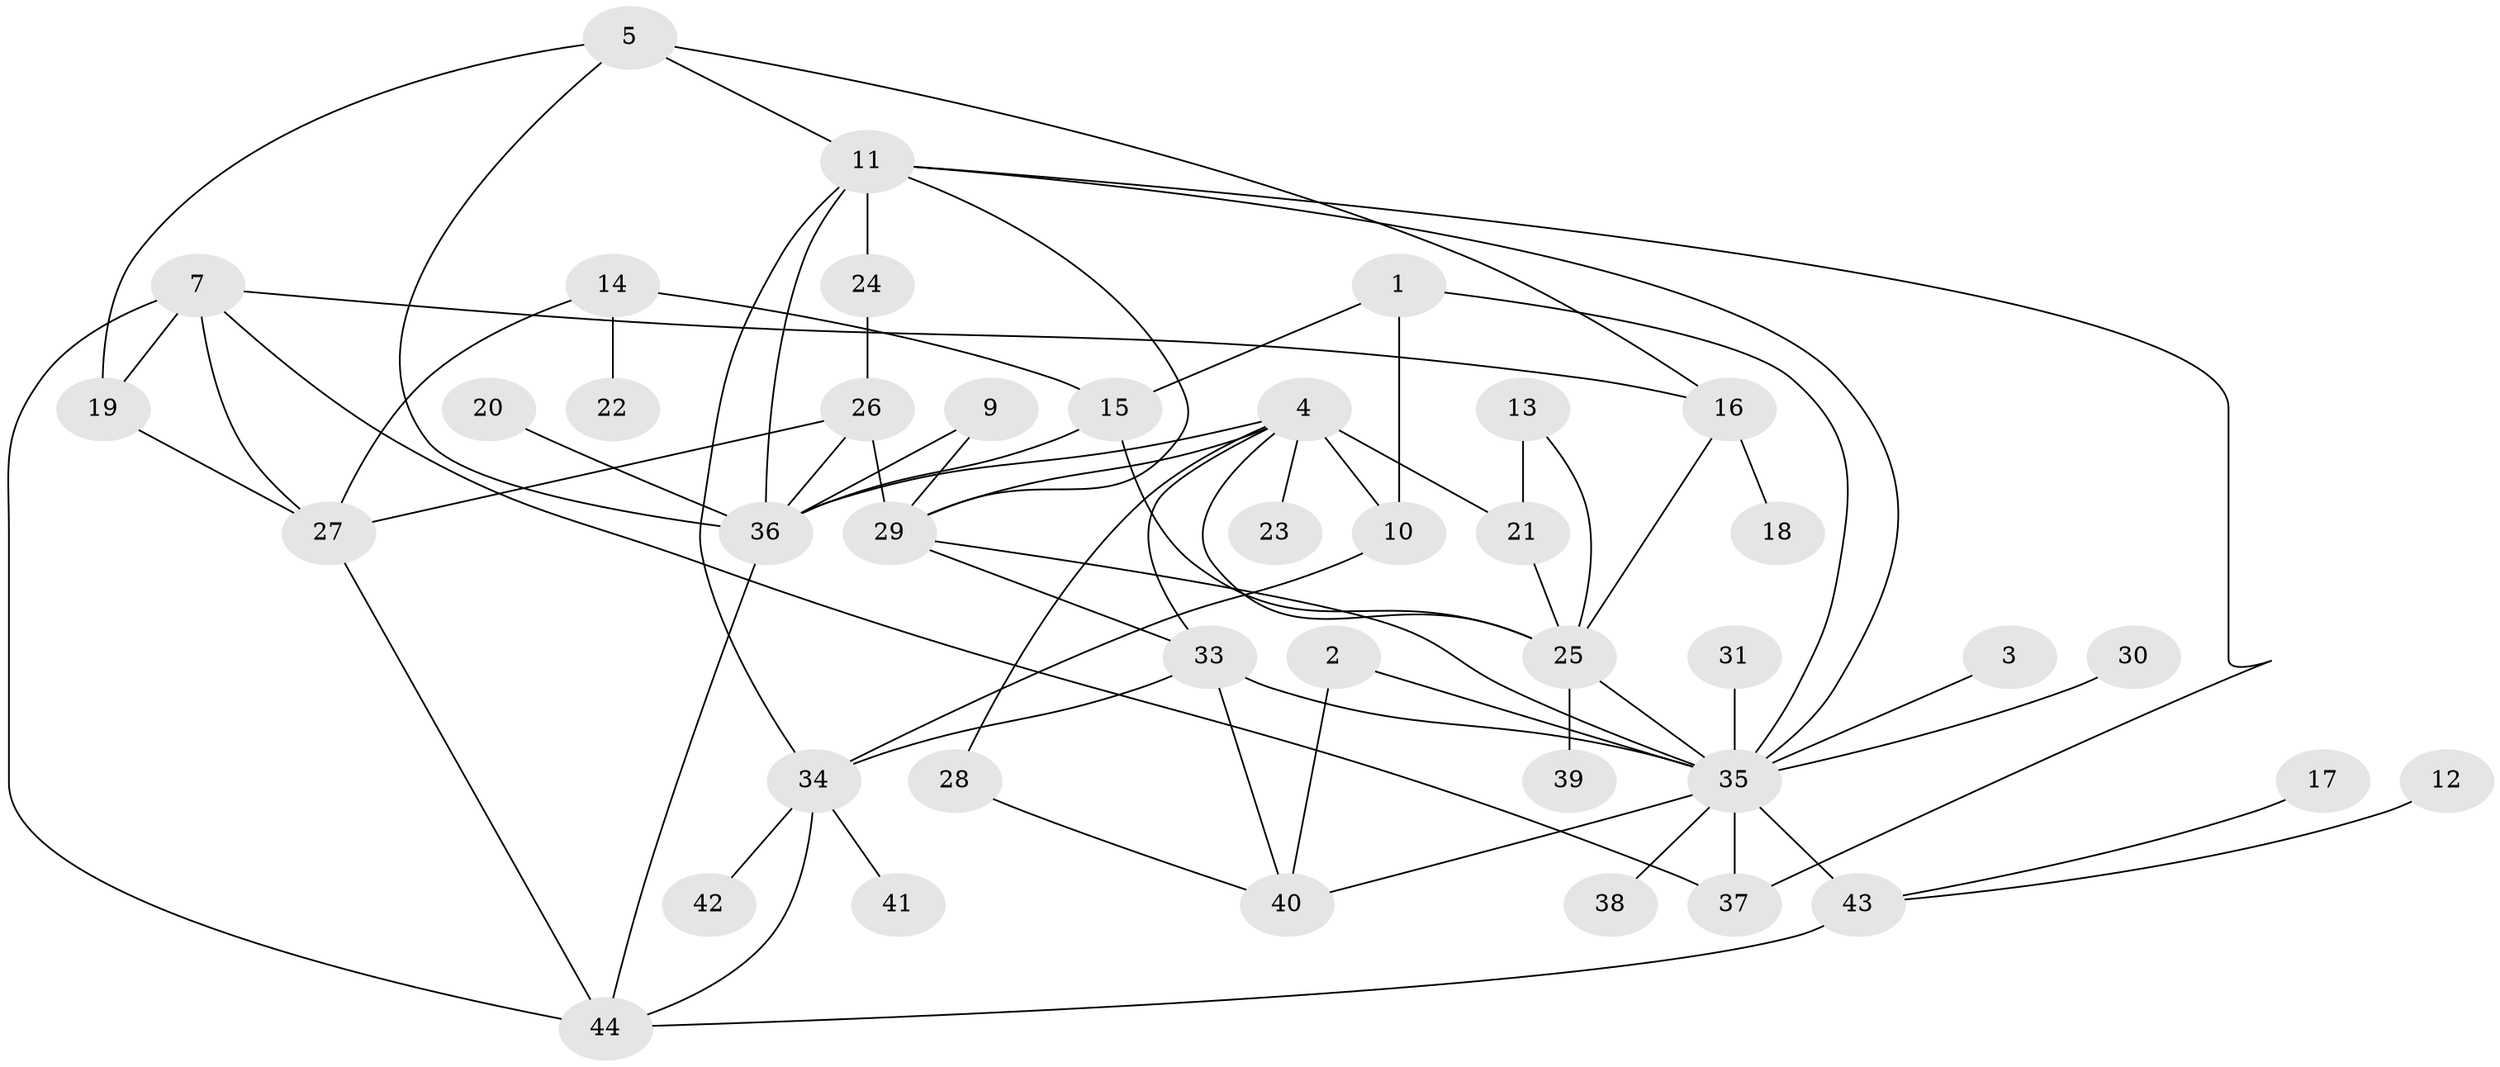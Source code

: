 // original degree distribution, {4: 0.12643678160919541, 5: 0.08045977011494253, 3: 0.21839080459770116, 1: 0.25287356321839083, 2: 0.2413793103448276, 0: 0.022988505747126436, 6: 0.05747126436781609}
// Generated by graph-tools (version 1.1) at 2025/25/03/09/25 03:25:13]
// undirected, 41 vertices, 70 edges
graph export_dot {
graph [start="1"]
  node [color=gray90,style=filled];
  1;
  2;
  3;
  4;
  5;
  7;
  9;
  10;
  11;
  12;
  13;
  14;
  15;
  16;
  17;
  18;
  19;
  20;
  21;
  22;
  23;
  24;
  25;
  26;
  27;
  28;
  29;
  30;
  31;
  33;
  34;
  35;
  36;
  37;
  38;
  39;
  40;
  41;
  42;
  43;
  44;
  1 -- 10 [weight=1.0];
  1 -- 15 [weight=1.0];
  1 -- 35 [weight=1.0];
  2 -- 35 [weight=1.0];
  2 -- 40 [weight=1.0];
  3 -- 35 [weight=1.0];
  4 -- 10 [weight=1.0];
  4 -- 21 [weight=1.0];
  4 -- 23 [weight=1.0];
  4 -- 25 [weight=1.0];
  4 -- 28 [weight=1.0];
  4 -- 29 [weight=1.0];
  4 -- 33 [weight=1.0];
  4 -- 36 [weight=1.0];
  5 -- 11 [weight=1.0];
  5 -- 16 [weight=1.0];
  5 -- 19 [weight=1.0];
  5 -- 36 [weight=1.0];
  7 -- 16 [weight=1.0];
  7 -- 19 [weight=1.0];
  7 -- 27 [weight=1.0];
  7 -- 37 [weight=1.0];
  7 -- 44 [weight=1.0];
  9 -- 29 [weight=1.0];
  9 -- 36 [weight=1.0];
  10 -- 34 [weight=1.0];
  11 -- 24 [weight=1.0];
  11 -- 29 [weight=1.0];
  11 -- 34 [weight=1.0];
  11 -- 35 [weight=1.0];
  11 -- 36 [weight=1.0];
  11 -- 37 [weight=1.0];
  12 -- 43 [weight=1.0];
  13 -- 21 [weight=2.0];
  13 -- 25 [weight=1.0];
  14 -- 15 [weight=1.0];
  14 -- 22 [weight=1.0];
  14 -- 27 [weight=1.0];
  15 -- 25 [weight=1.0];
  15 -- 36 [weight=1.0];
  16 -- 18 [weight=1.0];
  16 -- 25 [weight=1.0];
  17 -- 43 [weight=1.0];
  19 -- 27 [weight=1.0];
  20 -- 36 [weight=1.0];
  21 -- 25 [weight=1.0];
  24 -- 26 [weight=1.0];
  25 -- 35 [weight=1.0];
  25 -- 39 [weight=1.0];
  26 -- 27 [weight=1.0];
  26 -- 29 [weight=1.0];
  26 -- 36 [weight=1.0];
  27 -- 44 [weight=1.0];
  28 -- 40 [weight=1.0];
  29 -- 33 [weight=1.0];
  29 -- 35 [weight=1.0];
  30 -- 35 [weight=1.0];
  31 -- 35 [weight=1.0];
  33 -- 34 [weight=1.0];
  33 -- 35 [weight=1.0];
  33 -- 40 [weight=1.0];
  34 -- 41 [weight=1.0];
  34 -- 42 [weight=1.0];
  34 -- 44 [weight=1.0];
  35 -- 37 [weight=1.0];
  35 -- 38 [weight=1.0];
  35 -- 40 [weight=1.0];
  35 -- 43 [weight=2.0];
  36 -- 44 [weight=1.0];
  43 -- 44 [weight=1.0];
}
